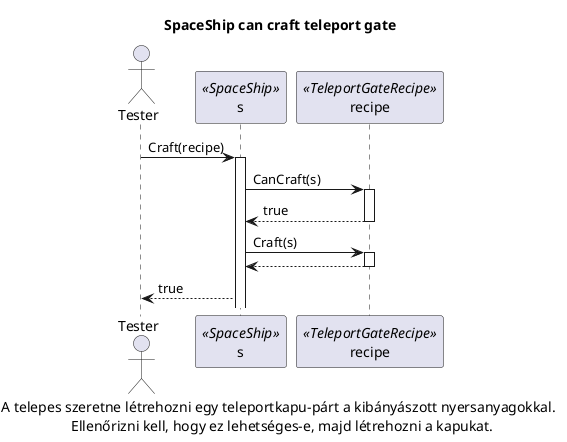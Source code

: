 @startuml

actor Tester as Tester
participant s as s <<SpaceShip>>
participant recipe as recipe <<TeleportGateRecipe>>


title SpaceShip can craft teleport gate

Tester -> s++: Craft(recipe)

s-> recipe++: CanCraft(s)
recipe --> s --: true

s-> recipe++: Craft(s) 
recipe-->s--: 

s--> Tester: true

caption  A telepes szeretne létrehozni egy teleportkapu-párt a kibányászott nyersanyagokkal. \n Ellenőrizni kell, hogy ez lehetséges-e, majd létrehozni a kapukat. 


@enduml